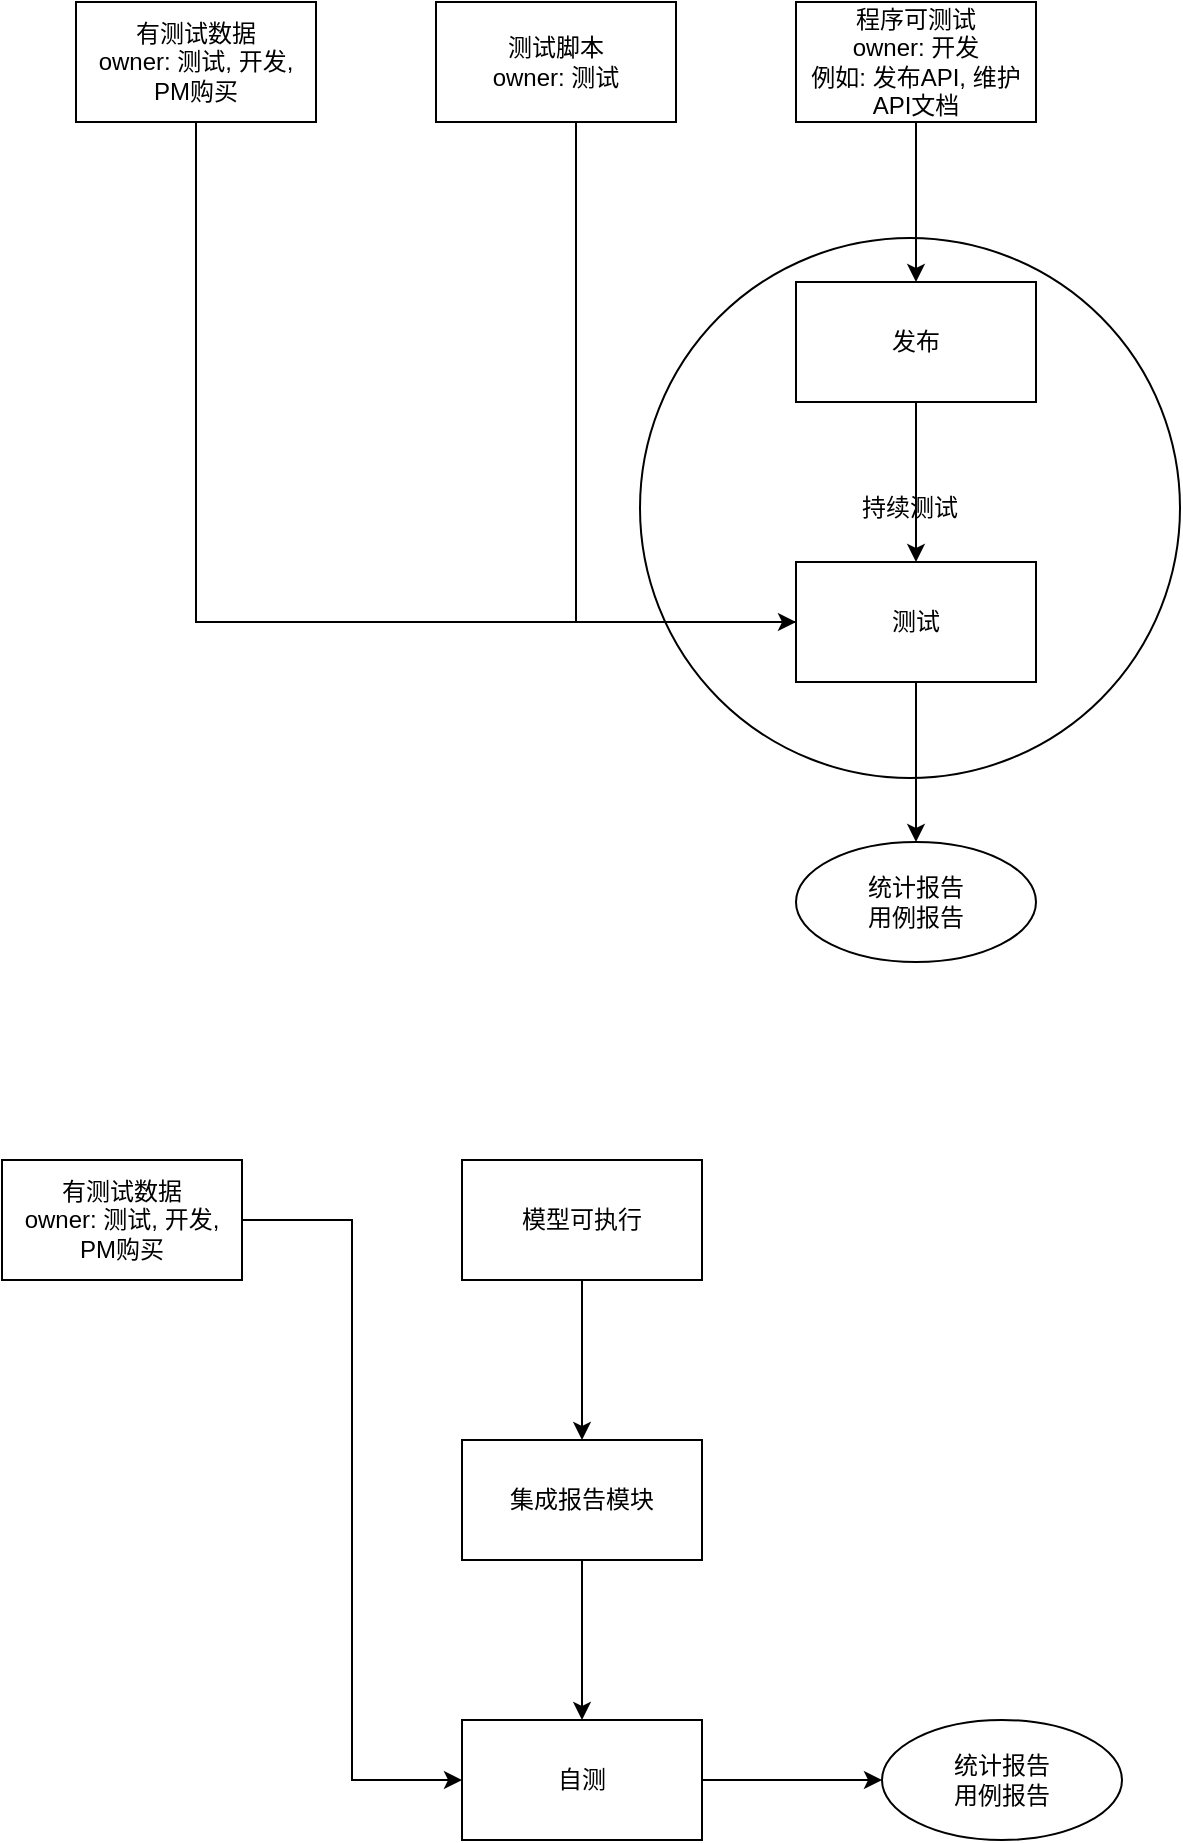 <mxfile version="17.1.1" type="github">
  <diagram id="wipesylDd6tYnFv5l5JR" name="Page-1">
    <mxGraphModel dx="1249" dy="669" grid="1" gridSize="10" guides="1" tooltips="1" connect="1" arrows="1" fold="1" page="1" pageScale="1" pageWidth="827" pageHeight="1169" math="0" shadow="0">
      <root>
        <mxCell id="0" />
        <mxCell id="1" parent="0" />
        <mxCell id="eqnu55VA6WnF2xDNIzty-1" value="持续测试" style="ellipse;whiteSpace=wrap;html=1;aspect=fixed;" vertex="1" parent="1">
          <mxGeometry x="349" y="159" width="270" height="270" as="geometry" />
        </mxCell>
        <mxCell id="Top61Na-WtX3iJS4RTeq-9" style="edgeStyle=orthogonalEdgeStyle;rounded=0;orthogonalLoop=1;jettySize=auto;html=1;entryX=0;entryY=0.5;entryDx=0;entryDy=0;" parent="1" source="Top61Na-WtX3iJS4RTeq-1" target="Top61Na-WtX3iJS4RTeq-8" edge="1">
          <mxGeometry relative="1" as="geometry">
            <Array as="points">
              <mxPoint x="127" y="351" />
            </Array>
          </mxGeometry>
        </mxCell>
        <mxCell id="Top61Na-WtX3iJS4RTeq-1" value="有测试数据&lt;br&gt;owner: 测试, 开发, PM购买" style="rounded=0;whiteSpace=wrap;html=1;" parent="1" vertex="1">
          <mxGeometry x="67" y="41" width="120" height="60" as="geometry" />
        </mxCell>
        <mxCell id="Top61Na-WtX3iJS4RTeq-6" style="edgeStyle=orthogonalEdgeStyle;rounded=0;orthogonalLoop=1;jettySize=auto;html=1;entryX=0.5;entryY=0;entryDx=0;entryDy=0;" parent="1" source="Top61Na-WtX3iJS4RTeq-2" target="Top61Na-WtX3iJS4RTeq-4" edge="1">
          <mxGeometry relative="1" as="geometry" />
        </mxCell>
        <mxCell id="Top61Na-WtX3iJS4RTeq-2" value="程序可测试&lt;br&gt;owner: 开发&lt;br&gt;例如: 发布API, 维护API文档" style="rounded=0;whiteSpace=wrap;html=1;" parent="1" vertex="1">
          <mxGeometry x="427" y="41" width="120" height="60" as="geometry" />
        </mxCell>
        <mxCell id="Top61Na-WtX3iJS4RTeq-10" style="edgeStyle=orthogonalEdgeStyle;rounded=0;orthogonalLoop=1;jettySize=auto;html=1;entryX=1;entryY=0.5;entryDx=0;entryDy=0;" parent="1" source="Top61Na-WtX3iJS4RTeq-3" target="Top61Na-WtX3iJS4RTeq-8" edge="1">
          <mxGeometry relative="1" as="geometry">
            <Array as="points">
              <mxPoint x="317" y="351" />
            </Array>
          </mxGeometry>
        </mxCell>
        <mxCell id="Top61Na-WtX3iJS4RTeq-3" value="测试脚本&lt;br&gt;owner: 测试" style="rounded=0;whiteSpace=wrap;html=1;" parent="1" vertex="1">
          <mxGeometry x="247" y="41" width="120" height="60" as="geometry" />
        </mxCell>
        <mxCell id="Top61Na-WtX3iJS4RTeq-7" style="edgeStyle=orthogonalEdgeStyle;rounded=0;orthogonalLoop=1;jettySize=auto;html=1;" parent="1" source="Top61Na-WtX3iJS4RTeq-4" target="Top61Na-WtX3iJS4RTeq-8" edge="1">
          <mxGeometry relative="1" as="geometry">
            <mxPoint x="487" y="351" as="targetPoint" />
          </mxGeometry>
        </mxCell>
        <mxCell id="Top61Na-WtX3iJS4RTeq-4" value="发布" style="rounded=0;whiteSpace=wrap;html=1;" parent="1" vertex="1">
          <mxGeometry x="427" y="181" width="120" height="60" as="geometry" />
        </mxCell>
        <mxCell id="Top61Na-WtX3iJS4RTeq-12" value="" style="edgeStyle=orthogonalEdgeStyle;rounded=0;orthogonalLoop=1;jettySize=auto;html=1;" parent="1" source="Top61Na-WtX3iJS4RTeq-8" target="Top61Na-WtX3iJS4RTeq-11" edge="1">
          <mxGeometry relative="1" as="geometry" />
        </mxCell>
        <mxCell id="Top61Na-WtX3iJS4RTeq-8" value="测试" style="rounded=0;whiteSpace=wrap;html=1;" parent="1" vertex="1">
          <mxGeometry x="427" y="321" width="120" height="60" as="geometry" />
        </mxCell>
        <mxCell id="Top61Na-WtX3iJS4RTeq-11" value="统计报告&lt;br&gt;用例报告" style="ellipse;whiteSpace=wrap;html=1;rounded=0;" parent="1" vertex="1">
          <mxGeometry x="427" y="461" width="120" height="60" as="geometry" />
        </mxCell>
        <mxCell id="Top61Na-WtX3iJS4RTeq-16" value="" style="edgeStyle=orthogonalEdgeStyle;rounded=0;orthogonalLoop=1;jettySize=auto;html=1;" parent="1" source="Top61Na-WtX3iJS4RTeq-13" target="Top61Na-WtX3iJS4RTeq-15" edge="1">
          <mxGeometry relative="1" as="geometry" />
        </mxCell>
        <mxCell id="Top61Na-WtX3iJS4RTeq-13" value="模型可执行" style="rounded=0;whiteSpace=wrap;html=1;" parent="1" vertex="1">
          <mxGeometry x="260" y="620" width="120" height="60" as="geometry" />
        </mxCell>
        <mxCell id="Top61Na-WtX3iJS4RTeq-19" style="edgeStyle=orthogonalEdgeStyle;rounded=0;orthogonalLoop=1;jettySize=auto;html=1;entryX=0;entryY=0.5;entryDx=0;entryDy=0;" parent="1" source="Top61Na-WtX3iJS4RTeq-14" target="Top61Na-WtX3iJS4RTeq-17" edge="1">
          <mxGeometry relative="1" as="geometry" />
        </mxCell>
        <mxCell id="Top61Na-WtX3iJS4RTeq-14" value="有测试数据&lt;br&gt;owner: 测试, 开发, PM购买" style="rounded=0;whiteSpace=wrap;html=1;" parent="1" vertex="1">
          <mxGeometry x="30" y="620" width="120" height="60" as="geometry" />
        </mxCell>
        <mxCell id="Top61Na-WtX3iJS4RTeq-18" value="" style="edgeStyle=orthogonalEdgeStyle;rounded=0;orthogonalLoop=1;jettySize=auto;html=1;" parent="1" source="Top61Na-WtX3iJS4RTeq-15" target="Top61Na-WtX3iJS4RTeq-17" edge="1">
          <mxGeometry relative="1" as="geometry" />
        </mxCell>
        <mxCell id="Top61Na-WtX3iJS4RTeq-15" value="集成报告模块" style="rounded=0;whiteSpace=wrap;html=1;" parent="1" vertex="1">
          <mxGeometry x="260" y="760" width="120" height="60" as="geometry" />
        </mxCell>
        <mxCell id="Top61Na-WtX3iJS4RTeq-21" style="edgeStyle=orthogonalEdgeStyle;rounded=0;orthogonalLoop=1;jettySize=auto;html=1;entryX=0;entryY=0.5;entryDx=0;entryDy=0;" parent="1" source="Top61Na-WtX3iJS4RTeq-17" target="Top61Na-WtX3iJS4RTeq-20" edge="1">
          <mxGeometry relative="1" as="geometry" />
        </mxCell>
        <mxCell id="Top61Na-WtX3iJS4RTeq-17" value="自测" style="rounded=0;whiteSpace=wrap;html=1;" parent="1" vertex="1">
          <mxGeometry x="260" y="900" width="120" height="60" as="geometry" />
        </mxCell>
        <mxCell id="Top61Na-WtX3iJS4RTeq-20" value="统计报告&lt;br&gt;用例报告" style="ellipse;whiteSpace=wrap;html=1;rounded=0;" parent="1" vertex="1">
          <mxGeometry x="470" y="900" width="120" height="60" as="geometry" />
        </mxCell>
      </root>
    </mxGraphModel>
  </diagram>
</mxfile>
